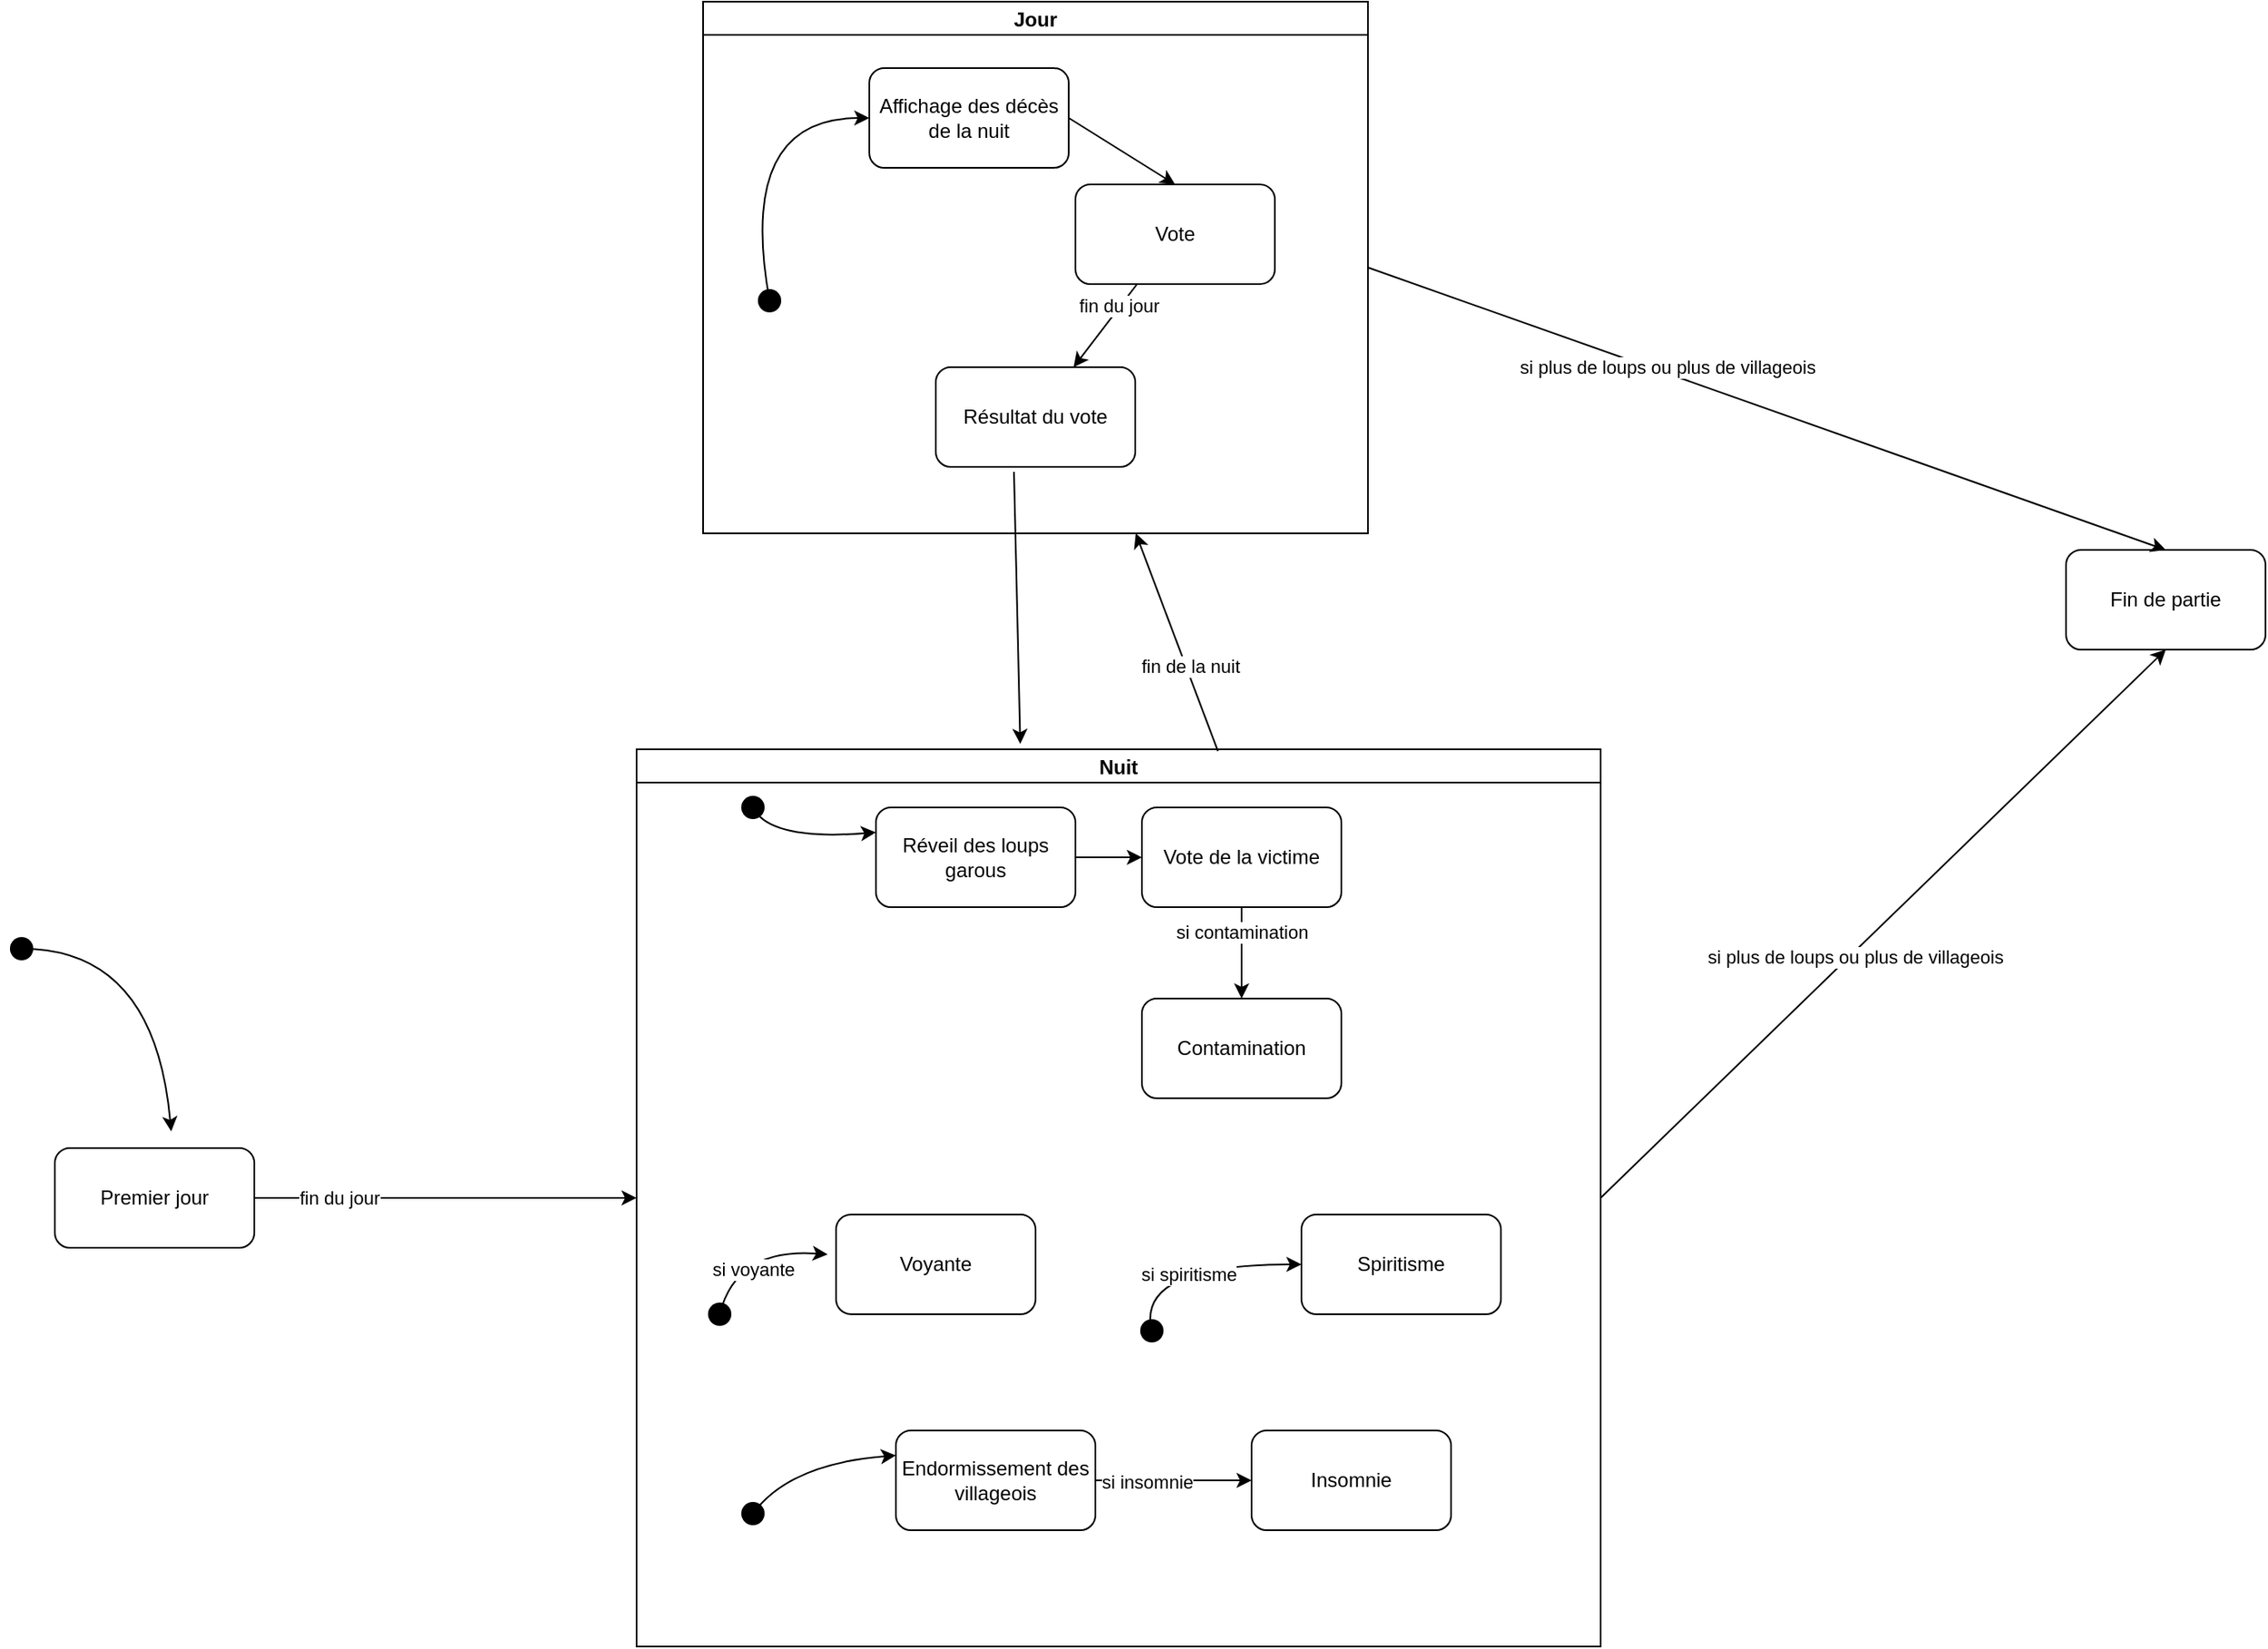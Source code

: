 <mxfile>
    <diagram id="Oxfqx7WeoOtfq7skmDKF" name="Page-1">
        <mxGraphModel dx="2012" dy="909" grid="1" gridSize="10" guides="1" tooltips="1" connect="1" arrows="1" fold="1" page="1" pageScale="1" pageWidth="827" pageHeight="1169" math="0" shadow="0">
            <root>
                <mxCell id="0"/>
                <mxCell id="1" parent="0"/>
                <mxCell id="8" value="" style="shape=waypoint;sketch=0;fillStyle=solid;size=6;pointerEvents=1;points=[];fillColor=none;resizable=0;rotatable=0;perimeter=centerPerimeter;snapToPoint=1;spacing=3;strokeWidth=5;" parent="1" vertex="1">
                    <mxGeometry x="-230" y="670" width="20" height="20" as="geometry"/>
                </mxCell>
                <mxCell id="9" value="Jour" style="swimlane;startSize=20;horizontal=1;containerType=tree;" parent="1" vertex="1">
                    <mxGeometry x="190" y="110" width="400" height="320" as="geometry">
                        <mxRectangle x="210" y="240" width="120" height="30" as="alternateBounds"/>
                    </mxGeometry>
                </mxCell>
                <mxCell id="17" value="Vote" style="rounded=1;whiteSpace=wrap;html=1;strokeWidth=1;" parent="9" vertex="1">
                    <mxGeometry x="224" y="110" width="120" height="60" as="geometry"/>
                </mxCell>
                <mxCell id="19" value="" style="shape=waypoint;sketch=0;fillStyle=solid;size=6;pointerEvents=1;points=[];fillColor=none;resizable=0;rotatable=0;perimeter=centerPerimeter;snapToPoint=1;spacing=3;strokeWidth=5;" parent="9" vertex="1">
                    <mxGeometry x="30" y="170" width="20" height="20" as="geometry"/>
                </mxCell>
                <mxCell id="24" value="" style="edgeStyle=none;html=1;" parent="9" source="17" target="25" edge="1">
                    <mxGeometry relative="1" as="geometry"/>
                </mxCell>
                <mxCell id="26" value="fin du jour" style="edgeLabel;html=1;align=center;verticalAlign=middle;resizable=0;points=[];" parent="24" vertex="1" connectable="0">
                    <mxGeometry x="-0.467" y="-1" relative="1" as="geometry">
                        <mxPoint as="offset"/>
                    </mxGeometry>
                </mxCell>
                <mxCell id="25" value="Résultat du vote" style="rounded=1;whiteSpace=wrap;html=1;strokeWidth=1;" parent="9" vertex="1">
                    <mxGeometry x="140" y="220" width="120" height="60" as="geometry"/>
                </mxCell>
                <mxCell id="93" value="Affichage des décès de la nuit" style="rounded=1;whiteSpace=wrap;html=1;" vertex="1" parent="9">
                    <mxGeometry x="100" y="40" width="120" height="60" as="geometry"/>
                </mxCell>
                <mxCell id="18" value="" style="curved=1;endArrow=classic;html=1;exitX=0.7;exitY=-0.05;exitDx=0;exitDy=0;exitPerimeter=0;" parent="9" source="19" target="93" edge="1">
                    <mxGeometry width="50" height="50" relative="1" as="geometry">
                        <mxPoint x="30" y="130" as="sourcePoint"/>
                        <mxPoint x="40" y="50" as="targetPoint"/>
                        <Array as="points">
                            <mxPoint x="20" y="70"/>
                        </Array>
                    </mxGeometry>
                </mxCell>
                <mxCell id="96" value="" style="endArrow=classic;html=1;exitX=1;exitY=0.5;exitDx=0;exitDy=0;entryX=0.5;entryY=0;entryDx=0;entryDy=0;" edge="1" parent="9" source="93" target="17">
                    <mxGeometry width="50" height="50" relative="1" as="geometry">
                        <mxPoint x="240" y="350" as="sourcePoint"/>
                        <mxPoint x="290" y="300" as="targetPoint"/>
                    </mxGeometry>
                </mxCell>
                <mxCell id="13" value="" style="curved=1;endArrow=classic;html=1;exitX=1.1;exitY=0.8;exitDx=0;exitDy=0;exitPerimeter=0;" parent="1" source="8" edge="1">
                    <mxGeometry width="50" height="50" relative="1" as="geometry">
                        <mxPoint x="70" y="100" as="sourcePoint"/>
                        <mxPoint x="-130" y="790" as="targetPoint"/>
                        <Array as="points">
                            <mxPoint x="-140" y="680"/>
                        </Array>
                    </mxGeometry>
                </mxCell>
                <mxCell id="14" value="Nuit" style="swimlane;startSize=20;horizontal=1;containerType=tree;" parent="1" vertex="1">
                    <mxGeometry x="150" y="560" width="580" height="540" as="geometry">
                        <mxRectangle x="124" y="580" width="120" height="30" as="alternateBounds"/>
                    </mxGeometry>
                </mxCell>
                <mxCell id="28" value="Réveil des loups garous" style="rounded=1;whiteSpace=wrap;html=1;strokeWidth=1;" parent="14" vertex="1">
                    <mxGeometry x="144" y="35" width="120" height="60" as="geometry"/>
                </mxCell>
                <mxCell id="29" value="" style="curved=1;endArrow=classic;html=1;entryX=0;entryY=0.25;entryDx=0;entryDy=0;exitX=0.7;exitY=-0.1;exitDx=0;exitDy=0;exitPerimeter=0;" parent="14" source="30" target="28" edge="1">
                    <mxGeometry width="50" height="50" relative="1" as="geometry">
                        <mxPoint x="146" y="135" as="sourcePoint"/>
                        <mxPoint x="130" y="55" as="targetPoint"/>
                        <Array as="points">
                            <mxPoint x="80" y="55"/>
                        </Array>
                    </mxGeometry>
                </mxCell>
                <mxCell id="30" value="" style="shape=waypoint;sketch=0;fillStyle=solid;size=6;pointerEvents=1;points=[];fillColor=none;resizable=0;rotatable=0;perimeter=centerPerimeter;snapToPoint=1;spacing=3;strokeWidth=5;" parent="14" vertex="1">
                    <mxGeometry x="60" y="25" width="20" height="20" as="geometry"/>
                </mxCell>
                <mxCell id="31" value="" style="edgeStyle=none;html=1;" parent="14" source="28" target="32" edge="1">
                    <mxGeometry relative="1" as="geometry"/>
                </mxCell>
                <mxCell id="32" value="Vote de la victime" style="rounded=1;whiteSpace=wrap;html=1;strokeWidth=1;" parent="14" vertex="1">
                    <mxGeometry x="304" y="35" width="120" height="60" as="geometry"/>
                </mxCell>
                <mxCell id="56" value="Voyante" style="rounded=1;whiteSpace=wrap;html=1;" parent="14" vertex="1">
                    <mxGeometry x="120" y="280" width="120" height="60" as="geometry"/>
                </mxCell>
                <mxCell id="57" value="Contamination" style="rounded=1;whiteSpace=wrap;html=1;" parent="14" vertex="1">
                    <mxGeometry x="304" y="150" width="120" height="60" as="geometry"/>
                </mxCell>
                <mxCell id="58" value="Spiritisme" style="rounded=1;whiteSpace=wrap;html=1;" parent="14" vertex="1">
                    <mxGeometry x="400" y="280" width="120" height="60" as="geometry"/>
                </mxCell>
                <mxCell id="59" value="Endormissement des villageois" style="rounded=1;whiteSpace=wrap;html=1;strokeWidth=1;" parent="14" vertex="1">
                    <mxGeometry x="156" y="410" width="120" height="60" as="geometry"/>
                </mxCell>
                <mxCell id="60" value="" style="curved=1;endArrow=classic;html=1;entryX=0;entryY=0.25;entryDx=0;entryDy=0;exitX=0.7;exitY=-0.1;exitDx=0;exitDy=0;exitPerimeter=0;" parent="14" source="61" target="59" edge="1">
                    <mxGeometry width="50" height="50" relative="1" as="geometry">
                        <mxPoint x="8" y="-50" as="sourcePoint"/>
                        <mxPoint x="-8" y="-130" as="targetPoint"/>
                        <Array as="points">
                            <mxPoint x="92" y="430"/>
                        </Array>
                    </mxGeometry>
                </mxCell>
                <mxCell id="61" value="" style="shape=waypoint;sketch=0;fillStyle=solid;size=6;pointerEvents=1;points=[];fillColor=none;resizable=0;rotatable=0;perimeter=centerPerimeter;snapToPoint=1;spacing=3;strokeWidth=5;" parent="14" vertex="1">
                    <mxGeometry x="60" y="450" width="20" height="20" as="geometry"/>
                </mxCell>
                <mxCell id="64" value="Insomnie" style="rounded=1;whiteSpace=wrap;html=1;" parent="14" vertex="1">
                    <mxGeometry x="370" y="410" width="120" height="60" as="geometry"/>
                </mxCell>
                <mxCell id="65" value="" style="endArrow=classic;html=1;exitX=1;exitY=0.5;exitDx=0;exitDy=0;entryX=0;entryY=0.5;entryDx=0;entryDy=0;" parent="14" source="59" target="64" edge="1">
                    <mxGeometry width="50" height="50" relative="1" as="geometry">
                        <mxPoint x="220" y="220" as="sourcePoint"/>
                        <mxPoint x="360" y="440" as="targetPoint"/>
                    </mxGeometry>
                </mxCell>
                <mxCell id="69" value="si insomnie" style="edgeLabel;html=1;align=center;verticalAlign=middle;resizable=0;points=[];" parent="65" vertex="1" connectable="0">
                    <mxGeometry x="-0.34" y="-1" relative="1" as="geometry">
                        <mxPoint as="offset"/>
                    </mxGeometry>
                </mxCell>
                <mxCell id="76" value="" style="endArrow=classic;html=1;exitX=0.5;exitY=1;exitDx=0;exitDy=0;entryX=0.5;entryY=0;entryDx=0;entryDy=0;" parent="14" source="32" target="57" edge="1">
                    <mxGeometry width="50" height="50" relative="1" as="geometry">
                        <mxPoint x="214" y="195" as="sourcePoint"/>
                        <mxPoint x="264" y="145" as="targetPoint"/>
                    </mxGeometry>
                </mxCell>
                <mxCell id="77" value="si contamination" style="edgeLabel;html=1;align=center;verticalAlign=middle;resizable=0;points=[];" parent="76" vertex="1" connectable="0">
                    <mxGeometry x="-0.446" relative="1" as="geometry">
                        <mxPoint as="offset"/>
                    </mxGeometry>
                </mxCell>
                <mxCell id="79" value="" style="shape=waypoint;sketch=0;fillStyle=solid;size=6;pointerEvents=1;points=[];fillColor=none;resizable=0;rotatable=0;perimeter=centerPerimeter;snapToPoint=1;spacing=3;strokeWidth=5;" parent="14" vertex="1">
                    <mxGeometry x="40" y="330" width="20" height="20" as="geometry"/>
                </mxCell>
                <mxCell id="78" value="" style="curved=1;endArrow=classic;html=1;entryX=-0.042;entryY=0.4;entryDx=0;entryDy=0;exitX=0.7;exitY=-0.1;exitDx=0;exitDy=0;exitPerimeter=0;entryPerimeter=0;" parent="14" source="79" target="56" edge="1">
                    <mxGeometry width="50" height="50" relative="1" as="geometry">
                        <mxPoint x="-132" y="-600" as="sourcePoint"/>
                        <mxPoint x="166" y="435" as="targetPoint"/>
                        <Array as="points">
                            <mxPoint x="60" y="300"/>
                        </Array>
                    </mxGeometry>
                </mxCell>
                <mxCell id="80" value="si voyante" style="edgeLabel;html=1;align=center;verticalAlign=middle;resizable=0;points=[];" parent="78" vertex="1" connectable="0">
                    <mxGeometry x="0.083" y="-12" relative="1" as="geometry">
                        <mxPoint as="offset"/>
                    </mxGeometry>
                </mxCell>
                <mxCell id="84" value="" style="shape=waypoint;sketch=0;fillStyle=solid;size=6;pointerEvents=1;points=[];fillColor=none;resizable=0;rotatable=0;perimeter=centerPerimeter;snapToPoint=1;spacing=3;strokeWidth=5;" parent="14" vertex="1">
                    <mxGeometry x="300" y="340" width="20" height="20" as="geometry"/>
                </mxCell>
                <mxCell id="83" value="" style="curved=1;endArrow=classic;html=1;entryX=0;entryY=0.5;entryDx=0;entryDy=0;exitX=0.7;exitY=-0.1;exitDx=0;exitDy=0;exitPerimeter=0;" parent="14" source="84" target="58" edge="1">
                    <mxGeometry width="50" height="50" relative="1" as="geometry">
                        <mxPoint x="-122" y="-590" as="sourcePoint"/>
                        <mxPoint x="176" y="445" as="targetPoint"/>
                        <Array as="points">
                            <mxPoint x="300" y="310"/>
                        </Array>
                    </mxGeometry>
                </mxCell>
                <mxCell id="85" value="si spiritisme" style="edgeLabel;html=1;align=center;verticalAlign=middle;resizable=0;points=[];" parent="83" vertex="1" connectable="0">
                    <mxGeometry x="0.037" y="-6" relative="1" as="geometry">
                        <mxPoint as="offset"/>
                    </mxGeometry>
                </mxCell>
                <mxCell id="27" value="" style="endArrow=classic;html=1;exitX=0.392;exitY=1.05;exitDx=0;exitDy=0;exitPerimeter=0;entryX=0.398;entryY=-0.006;entryDx=0;entryDy=0;entryPerimeter=0;" parent="1" source="25" target="14" edge="1">
                    <mxGeometry width="50" height="50" relative="1" as="geometry">
                        <mxPoint x="390" y="540" as="sourcePoint"/>
                        <mxPoint x="440" y="490" as="targetPoint"/>
                    </mxGeometry>
                </mxCell>
                <mxCell id="37" value="" style="endArrow=classic;html=1;exitX=0.603;exitY=0.002;exitDx=0;exitDy=0;exitPerimeter=0;" parent="1" source="14" target="9" edge="1">
                    <mxGeometry width="50" height="50" relative="1" as="geometry">
                        <mxPoint x="420" y="630" as="sourcePoint"/>
                        <mxPoint x="490" y="266" as="targetPoint"/>
                    </mxGeometry>
                </mxCell>
                <mxCell id="40" value="fin de la nuit" style="edgeLabel;html=1;align=center;verticalAlign=middle;resizable=0;points=[];" parent="37" vertex="1" connectable="0">
                    <mxGeometry x="-0.225" y="-2" relative="1" as="geometry">
                        <mxPoint as="offset"/>
                    </mxGeometry>
                </mxCell>
                <mxCell id="41" value="&lt;span style=&quot;font-weight: normal;&quot;&gt;Premier jour&lt;/span&gt;" style="rounded=1;whiteSpace=wrap;html=1;fontStyle=1;startSize=20;" parent="1" vertex="1">
                    <mxGeometry x="-200" y="800" width="120" height="60" as="geometry"/>
                </mxCell>
                <mxCell id="43" value="" style="endArrow=classic;html=1;exitX=1;exitY=0.5;exitDx=0;exitDy=0;entryX=0;entryY=0.5;entryDx=0;entryDy=0;" parent="1" source="41" target="14" edge="1">
                    <mxGeometry width="50" height="50" relative="1" as="geometry">
                        <mxPoint x="-70" y="840" as="sourcePoint"/>
                        <mxPoint x="60" y="810" as="targetPoint"/>
                    </mxGeometry>
                </mxCell>
                <mxCell id="92" value="fin du jour" style="edgeLabel;html=1;align=center;verticalAlign=middle;resizable=0;points=[];" vertex="1" connectable="0" parent="43">
                    <mxGeometry x="-0.562" relative="1" as="geometry">
                        <mxPoint as="offset"/>
                    </mxGeometry>
                </mxCell>
                <mxCell id="66" style="edgeStyle=none;html=1;" parent="1" source="64" edge="1">
                    <mxGeometry relative="1" as="geometry">
                        <mxPoint x="520" y="1000" as="targetPoint"/>
                    </mxGeometry>
                </mxCell>
                <mxCell id="86" value="Fin de partie" style="rounded=1;whiteSpace=wrap;html=1;" parent="1" vertex="1">
                    <mxGeometry x="1010" y="440" width="120" height="60" as="geometry"/>
                </mxCell>
                <mxCell id="87" value="" style="endArrow=classic;html=1;entryX=0.5;entryY=1;entryDx=0;entryDy=0;exitX=1;exitY=0.5;exitDx=0;exitDy=0;" parent="1" source="14" target="86" edge="1">
                    <mxGeometry width="50" height="50" relative="1" as="geometry">
                        <mxPoint x="770" y="880" as="sourcePoint"/>
                        <mxPoint x="780" y="790" as="targetPoint"/>
                    </mxGeometry>
                </mxCell>
                <mxCell id="90" value="si plus de loups ou plus de villageois" style="edgeLabel;html=1;align=center;verticalAlign=middle;resizable=0;points=[];" parent="87" vertex="1" connectable="0">
                    <mxGeometry x="-0.116" y="-3" relative="1" as="geometry">
                        <mxPoint y="-1" as="offset"/>
                    </mxGeometry>
                </mxCell>
                <mxCell id="88" value="" style="endArrow=classic;html=1;exitX=1;exitY=0.5;exitDx=0;exitDy=0;entryX=0.5;entryY=0;entryDx=0;entryDy=0;" parent="1" source="9" target="86" edge="1">
                    <mxGeometry width="50" height="50" relative="1" as="geometry">
                        <mxPoint x="730" y="520" as="sourcePoint"/>
                        <mxPoint x="780" y="470" as="targetPoint"/>
                    </mxGeometry>
                </mxCell>
                <mxCell id="91" value="si plus de loups ou plus de villageois" style="edgeLabel;html=1;align=center;verticalAlign=middle;resizable=0;points=[];" parent="88" vertex="1" connectable="0">
                    <mxGeometry x="-0.432" y="-1" relative="1" as="geometry">
                        <mxPoint x="44" y="11" as="offset"/>
                    </mxGeometry>
                </mxCell>
            </root>
        </mxGraphModel>
    </diagram>
</mxfile>
